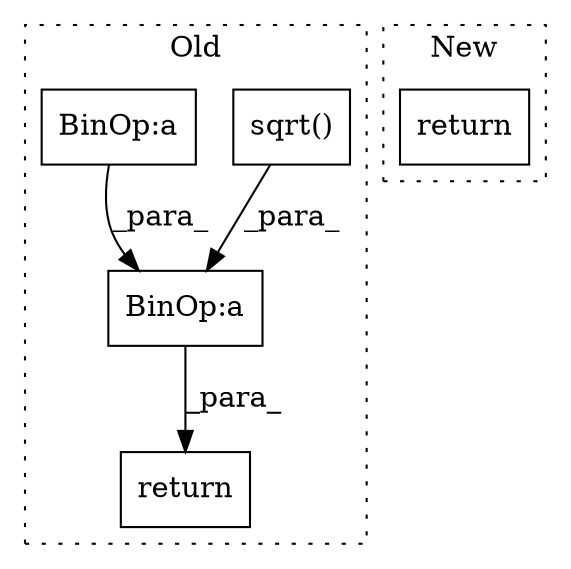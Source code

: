digraph G {
subgraph cluster0 {
1 [label="sqrt()" a="75" s="2969" l="33" shape="box"];
3 [label="BinOp:a" a="82" s="3102" l="3" shape="box"];
4 [label="return" a="93" s="3119" l="7" shape="box"];
5 [label="BinOp:a" a="82" s="3092" l="3" shape="box"];
label = "Old";
style="dotted";
}
subgraph cluster1 {
2 [label="return" a="93" s="2908" l="7" shape="box"];
label = "New";
style="dotted";
}
1 -> 3 [label="_para_"];
3 -> 4 [label="_para_"];
5 -> 3 [label="_para_"];
}